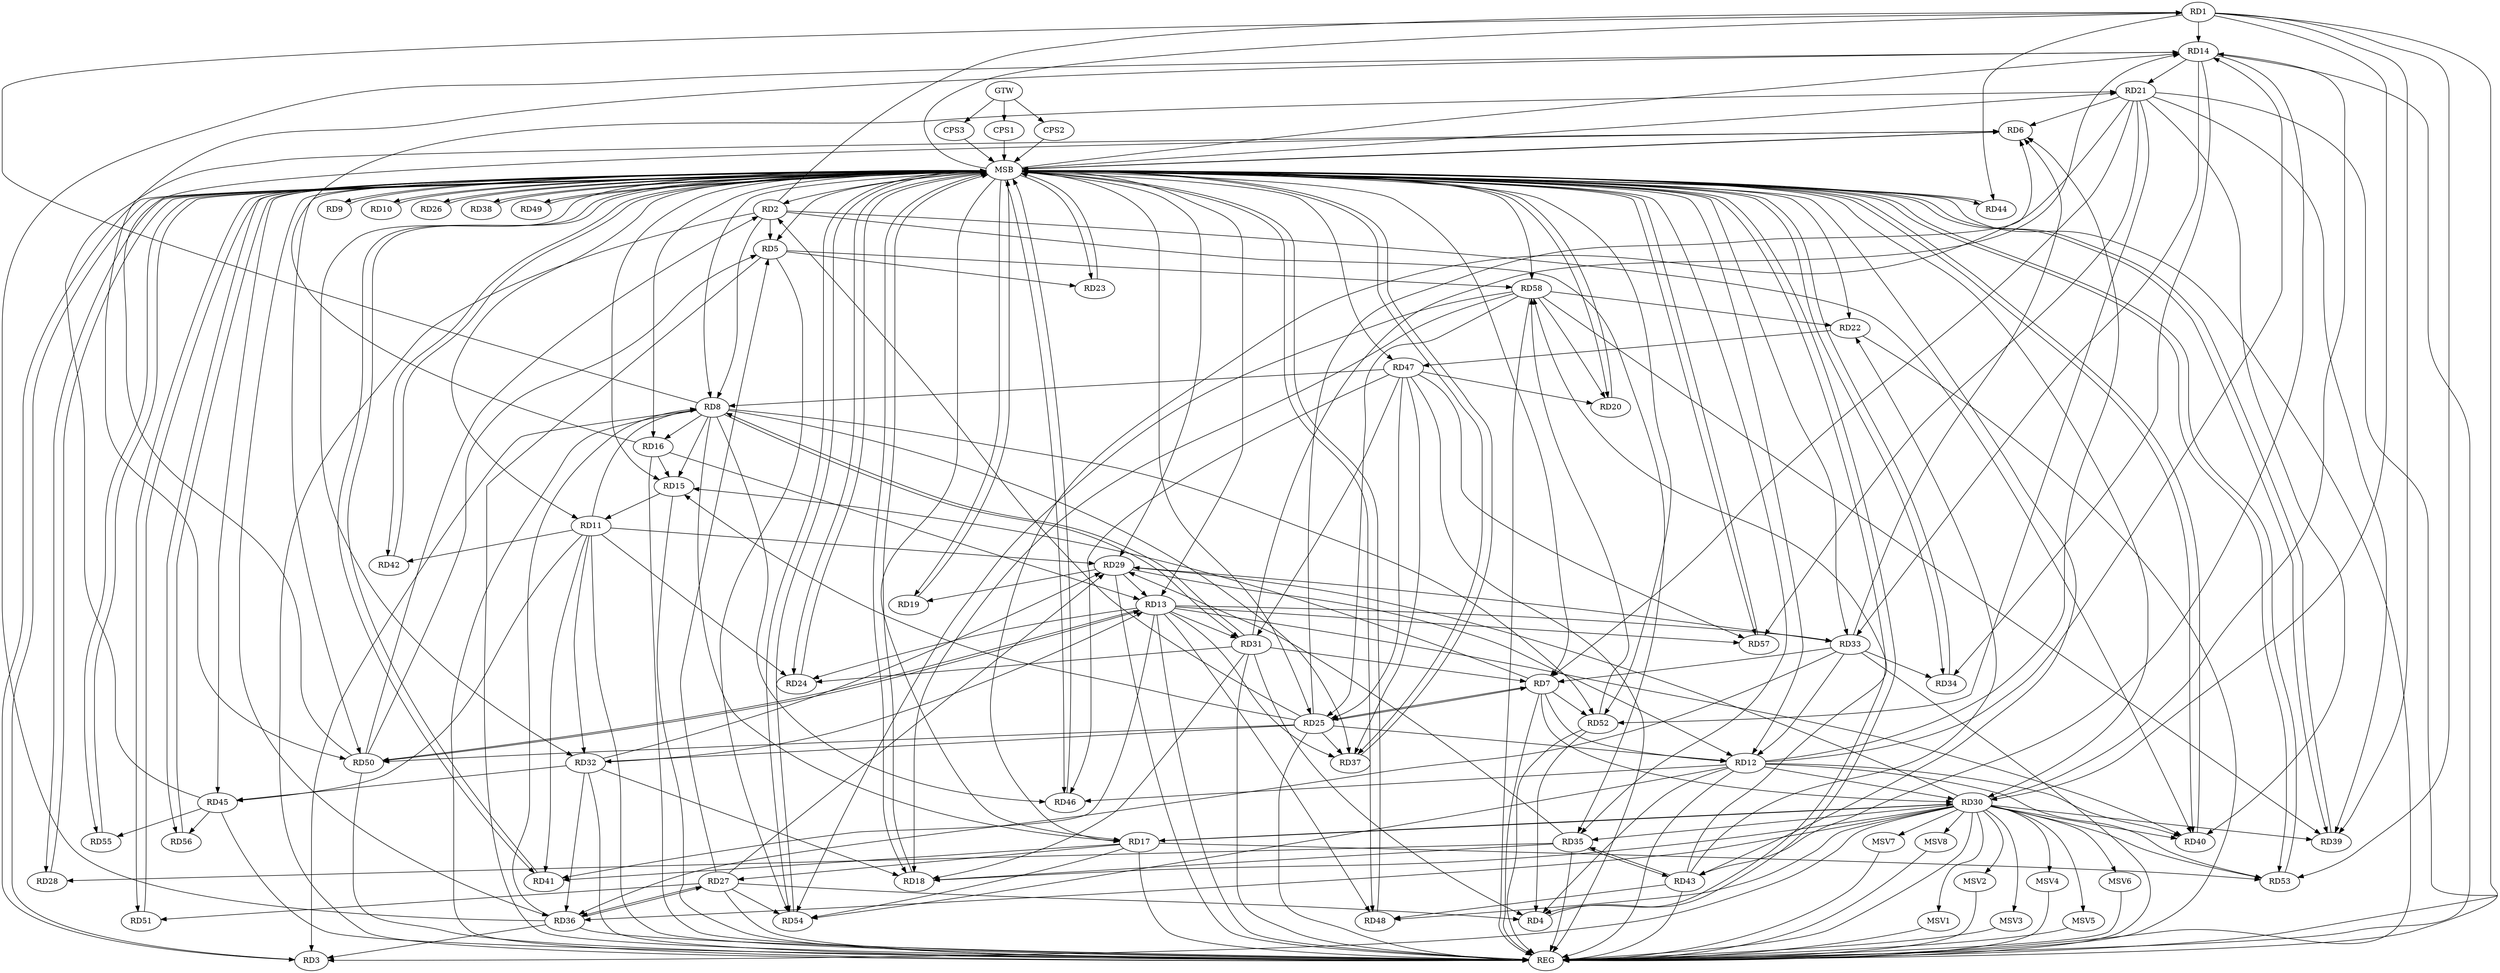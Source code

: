 strict digraph G {
  RD1 [ label="RD1" ];
  RD2 [ label="RD2" ];
  RD3 [ label="RD3" ];
  RD4 [ label="RD4" ];
  RD5 [ label="RD5" ];
  RD6 [ label="RD6" ];
  RD7 [ label="RD7" ];
  RD8 [ label="RD8" ];
  RD9 [ label="RD9" ];
  RD10 [ label="RD10" ];
  RD11 [ label="RD11" ];
  RD12 [ label="RD12" ];
  RD13 [ label="RD13" ];
  RD14 [ label="RD14" ];
  RD15 [ label="RD15" ];
  RD16 [ label="RD16" ];
  RD17 [ label="RD17" ];
  RD18 [ label="RD18" ];
  RD19 [ label="RD19" ];
  RD20 [ label="RD20" ];
  RD21 [ label="RD21" ];
  RD22 [ label="RD22" ];
  RD23 [ label="RD23" ];
  RD24 [ label="RD24" ];
  RD25 [ label="RD25" ];
  RD26 [ label="RD26" ];
  RD27 [ label="RD27" ];
  RD28 [ label="RD28" ];
  RD29 [ label="RD29" ];
  RD30 [ label="RD30" ];
  RD31 [ label="RD31" ];
  RD32 [ label="RD32" ];
  RD33 [ label="RD33" ];
  RD34 [ label="RD34" ];
  RD35 [ label="RD35" ];
  RD36 [ label="RD36" ];
  RD37 [ label="RD37" ];
  RD38 [ label="RD38" ];
  RD39 [ label="RD39" ];
  RD40 [ label="RD40" ];
  RD41 [ label="RD41" ];
  RD42 [ label="RD42" ];
  RD43 [ label="RD43" ];
  RD44 [ label="RD44" ];
  RD45 [ label="RD45" ];
  RD46 [ label="RD46" ];
  RD47 [ label="RD47" ];
  RD48 [ label="RD48" ];
  RD49 [ label="RD49" ];
  RD50 [ label="RD50" ];
  RD51 [ label="RD51" ];
  RD52 [ label="RD52" ];
  RD53 [ label="RD53" ];
  RD54 [ label="RD54" ];
  RD55 [ label="RD55" ];
  RD56 [ label="RD56" ];
  RD57 [ label="RD57" ];
  RD58 [ label="RD58" ];
  CPS1 [ label="CPS1" ];
  CPS2 [ label="CPS2" ];
  CPS3 [ label="CPS3" ];
  GTW [ label="GTW" ];
  REG [ label="REG" ];
  MSB [ label="MSB" ];
  MSV1 [ label="MSV1" ];
  MSV2 [ label="MSV2" ];
  MSV3 [ label="MSV3" ];
  MSV4 [ label="MSV4" ];
  MSV5 [ label="MSV5" ];
  MSV6 [ label="MSV6" ];
  MSV7 [ label="MSV7" ];
  MSV8 [ label="MSV8" ];
  RD2 -> RD1;
  RD8 -> RD1;
  RD1 -> RD14;
  RD1 -> RD30;
  RD1 -> RD39;
  RD1 -> RD44;
  RD1 -> RD53;
  RD2 -> RD5;
  RD2 -> RD8;
  RD25 -> RD2;
  RD2 -> RD35;
  RD2 -> RD40;
  RD50 -> RD2;
  RD8 -> RD3;
  RD30 -> RD3;
  RD36 -> RD3;
  RD12 -> RD4;
  RD27 -> RD4;
  RD31 -> RD4;
  RD52 -> RD4;
  RD5 -> RD23;
  RD27 -> RD5;
  RD50 -> RD5;
  RD5 -> RD54;
  RD5 -> RD58;
  RD12 -> RD6;
  RD21 -> RD6;
  RD25 -> RD6;
  RD33 -> RD6;
  RD45 -> RD6;
  RD50 -> RD6;
  RD7 -> RD12;
  RD7 -> RD15;
  RD21 -> RD7;
  RD7 -> RD25;
  RD25 -> RD7;
  RD7 -> RD30;
  RD31 -> RD7;
  RD33 -> RD7;
  RD7 -> RD52;
  RD11 -> RD8;
  RD8 -> RD15;
  RD8 -> RD16;
  RD8 -> RD17;
  RD8 -> RD31;
  RD31 -> RD8;
  RD36 -> RD8;
  RD8 -> RD37;
  RD8 -> RD46;
  RD47 -> RD8;
  RD8 -> RD52;
  RD15 -> RD11;
  RD11 -> RD24;
  RD11 -> RD29;
  RD11 -> RD32;
  RD11 -> RD41;
  RD11 -> RD42;
  RD11 -> RD45;
  RD12 -> RD14;
  RD25 -> RD12;
  RD29 -> RD12;
  RD12 -> RD30;
  RD33 -> RD12;
  RD12 -> RD40;
  RD12 -> RD46;
  RD12 -> RD53;
  RD12 -> RD54;
  RD16 -> RD13;
  RD13 -> RD24;
  RD29 -> RD13;
  RD13 -> RD31;
  RD32 -> RD13;
  RD13 -> RD33;
  RD13 -> RD37;
  RD13 -> RD40;
  RD13 -> RD41;
  RD13 -> RD48;
  RD13 -> RD50;
  RD50 -> RD13;
  RD13 -> RD57;
  RD14 -> RD21;
  RD30 -> RD14;
  RD31 -> RD14;
  RD14 -> RD33;
  RD14 -> RD34;
  RD36 -> RD14;
  RD14 -> RD43;
  RD14 -> RD50;
  RD16 -> RD15;
  RD25 -> RD15;
  RD16 -> RD21;
  RD21 -> RD17;
  RD17 -> RD27;
  RD17 -> RD30;
  RD30 -> RD17;
  RD17 -> RD41;
  RD17 -> RD53;
  RD17 -> RD54;
  RD30 -> RD18;
  RD31 -> RD18;
  RD32 -> RD18;
  RD35 -> RD18;
  RD58 -> RD18;
  RD29 -> RD19;
  RD47 -> RD20;
  RD58 -> RD20;
  RD21 -> RD39;
  RD21 -> RD40;
  RD21 -> RD52;
  RD21 -> RD57;
  RD43 -> RD22;
  RD22 -> RD47;
  RD58 -> RD22;
  RD31 -> RD24;
  RD25 -> RD32;
  RD25 -> RD37;
  RD47 -> RD25;
  RD25 -> RD50;
  RD58 -> RD25;
  RD27 -> RD29;
  RD27 -> RD36;
  RD36 -> RD27;
  RD27 -> RD51;
  RD27 -> RD54;
  RD35 -> RD28;
  RD30 -> RD29;
  RD32 -> RD29;
  RD29 -> RD33;
  RD35 -> RD29;
  RD30 -> RD35;
  RD30 -> RD36;
  RD30 -> RD39;
  RD30 -> RD40;
  RD30 -> RD48;
  RD30 -> RD53;
  RD47 -> RD31;
  RD32 -> RD36;
  RD32 -> RD45;
  RD33 -> RD34;
  RD33 -> RD36;
  RD35 -> RD43;
  RD43 -> RD35;
  RD47 -> RD37;
  RD58 -> RD39;
  RD43 -> RD48;
  RD43 -> RD58;
  RD45 -> RD55;
  RD45 -> RD56;
  RD47 -> RD46;
  RD47 -> RD57;
  RD52 -> RD58;
  RD58 -> RD54;
  GTW -> CPS1;
  GTW -> CPS2;
  GTW -> CPS3;
  RD1 -> REG;
  RD2 -> REG;
  RD5 -> REG;
  RD7 -> REG;
  RD8 -> REG;
  RD11 -> REG;
  RD12 -> REG;
  RD13 -> REG;
  RD14 -> REG;
  RD15 -> REG;
  RD16 -> REG;
  RD17 -> REG;
  RD21 -> REG;
  RD22 -> REG;
  RD25 -> REG;
  RD27 -> REG;
  RD29 -> REG;
  RD30 -> REG;
  RD31 -> REG;
  RD32 -> REG;
  RD33 -> REG;
  RD35 -> REG;
  RD36 -> REG;
  RD43 -> REG;
  RD45 -> REG;
  RD47 -> REG;
  RD50 -> REG;
  RD52 -> REG;
  RD58 -> REG;
  RD3 -> MSB;
  MSB -> RD13;
  MSB -> RD15;
  MSB -> RD41;
  MSB -> RD42;
  MSB -> RD51;
  MSB -> RD54;
  MSB -> REG;
  RD4 -> MSB;
  MSB -> RD7;
  MSB -> RD33;
  MSB -> RD48;
  RD6 -> MSB;
  MSB -> RD26;
  MSB -> RD29;
  MSB -> RD56;
  RD9 -> MSB;
  RD10 -> MSB;
  MSB -> RD37;
  MSB -> RD58;
  RD18 -> MSB;
  MSB -> RD24;
  MSB -> RD39;
  MSB -> RD46;
  MSB -> RD49;
  RD19 -> MSB;
  MSB -> RD2;
  MSB -> RD6;
  MSB -> RD57;
  RD20 -> MSB;
  MSB -> RD9;
  MSB -> RD12;
  MSB -> RD30;
  MSB -> RD36;
  MSB -> RD50;
  RD23 -> MSB;
  MSB -> RD19;
  MSB -> RD25;
  MSB -> RD40;
  MSB -> RD45;
  MSB -> RD53;
  RD24 -> MSB;
  MSB -> RD32;
  MSB -> RD34;
  MSB -> RD44;
  MSB -> RD55;
  RD26 -> MSB;
  MSB -> RD8;
  MSB -> RD23;
  RD28 -> MSB;
  MSB -> RD4;
  MSB -> RD47;
  RD34 -> MSB;
  MSB -> RD3;
  MSB -> RD21;
  RD37 -> MSB;
  MSB -> RD18;
  RD38 -> MSB;
  MSB -> RD10;
  RD39 -> MSB;
  RD40 -> MSB;
  MSB -> RD14;
  MSB -> RD16;
  MSB -> RD20;
  RD41 -> MSB;
  MSB -> RD43;
  RD42 -> MSB;
  MSB -> RD28;
  RD44 -> MSB;
  MSB -> RD35;
  RD46 -> MSB;
  RD48 -> MSB;
  MSB -> RD17;
  RD49 -> MSB;
  MSB -> RD11;
  MSB -> RD38;
  RD51 -> MSB;
  RD53 -> MSB;
  RD54 -> MSB;
  MSB -> RD22;
  RD55 -> MSB;
  RD56 -> MSB;
  RD57 -> MSB;
  MSB -> RD1;
  CPS1 -> MSB;
  MSB -> RD5;
  CPS2 -> MSB;
  MSB -> RD52;
  CPS3 -> MSB;
  RD30 -> MSV1;
  MSV1 -> REG;
  RD30 -> MSV2;
  MSV2 -> REG;
  RD30 -> MSV3;
  RD30 -> MSV4;
  RD30 -> MSV5;
  RD30 -> MSV6;
  RD30 -> MSV7;
  MSV3 -> REG;
  MSV4 -> REG;
  MSV5 -> REG;
  MSV6 -> REG;
  MSV7 -> REG;
  RD30 -> MSV8;
  MSV8 -> REG;
}
